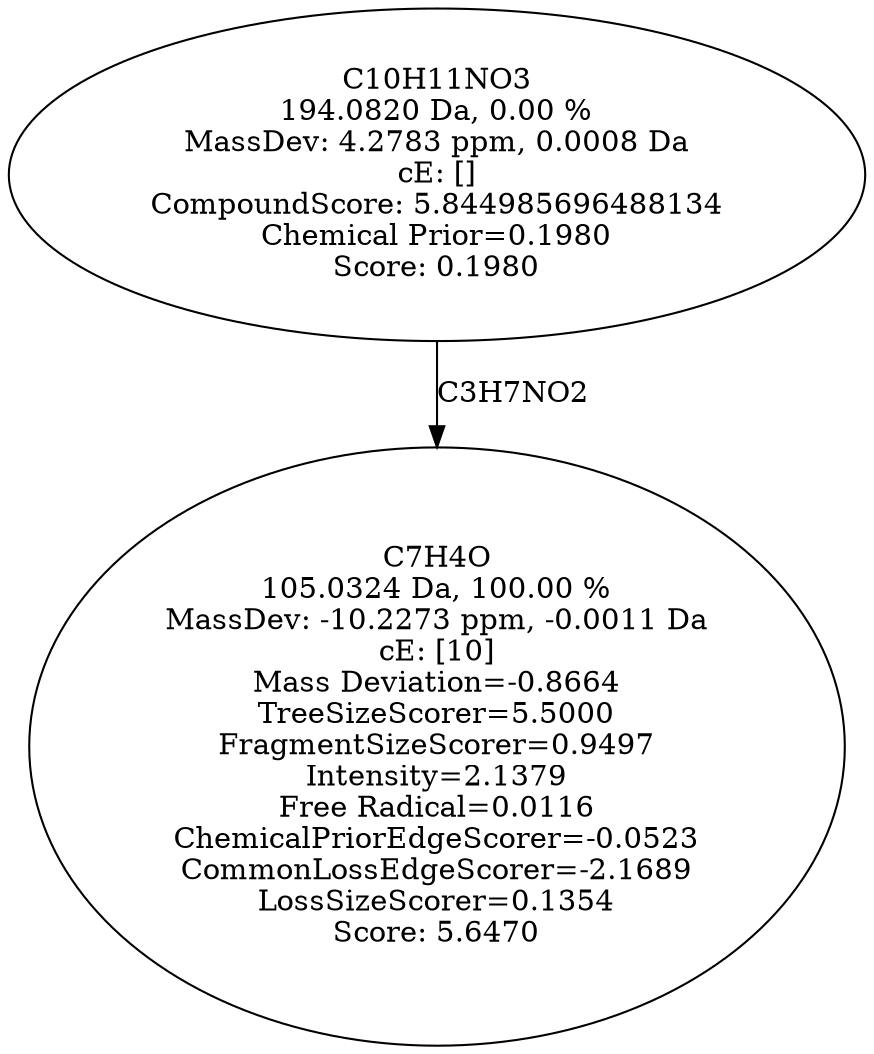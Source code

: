 strict digraph {
v1 [label="C7H4O\n105.0324 Da, 100.00 %\nMassDev: -10.2273 ppm, -0.0011 Da\ncE: [10]\nMass Deviation=-0.8664\nTreeSizeScorer=5.5000\nFragmentSizeScorer=0.9497\nIntensity=2.1379\nFree Radical=0.0116\nChemicalPriorEdgeScorer=-0.0523\nCommonLossEdgeScorer=-2.1689\nLossSizeScorer=0.1354\nScore: 5.6470"];
v2 [label="C10H11NO3\n194.0820 Da, 0.00 %\nMassDev: 4.2783 ppm, 0.0008 Da\ncE: []\nCompoundScore: 5.844985696488134\nChemical Prior=0.1980\nScore: 0.1980"];
v2 -> v1 [label="C3H7NO2"];
}
